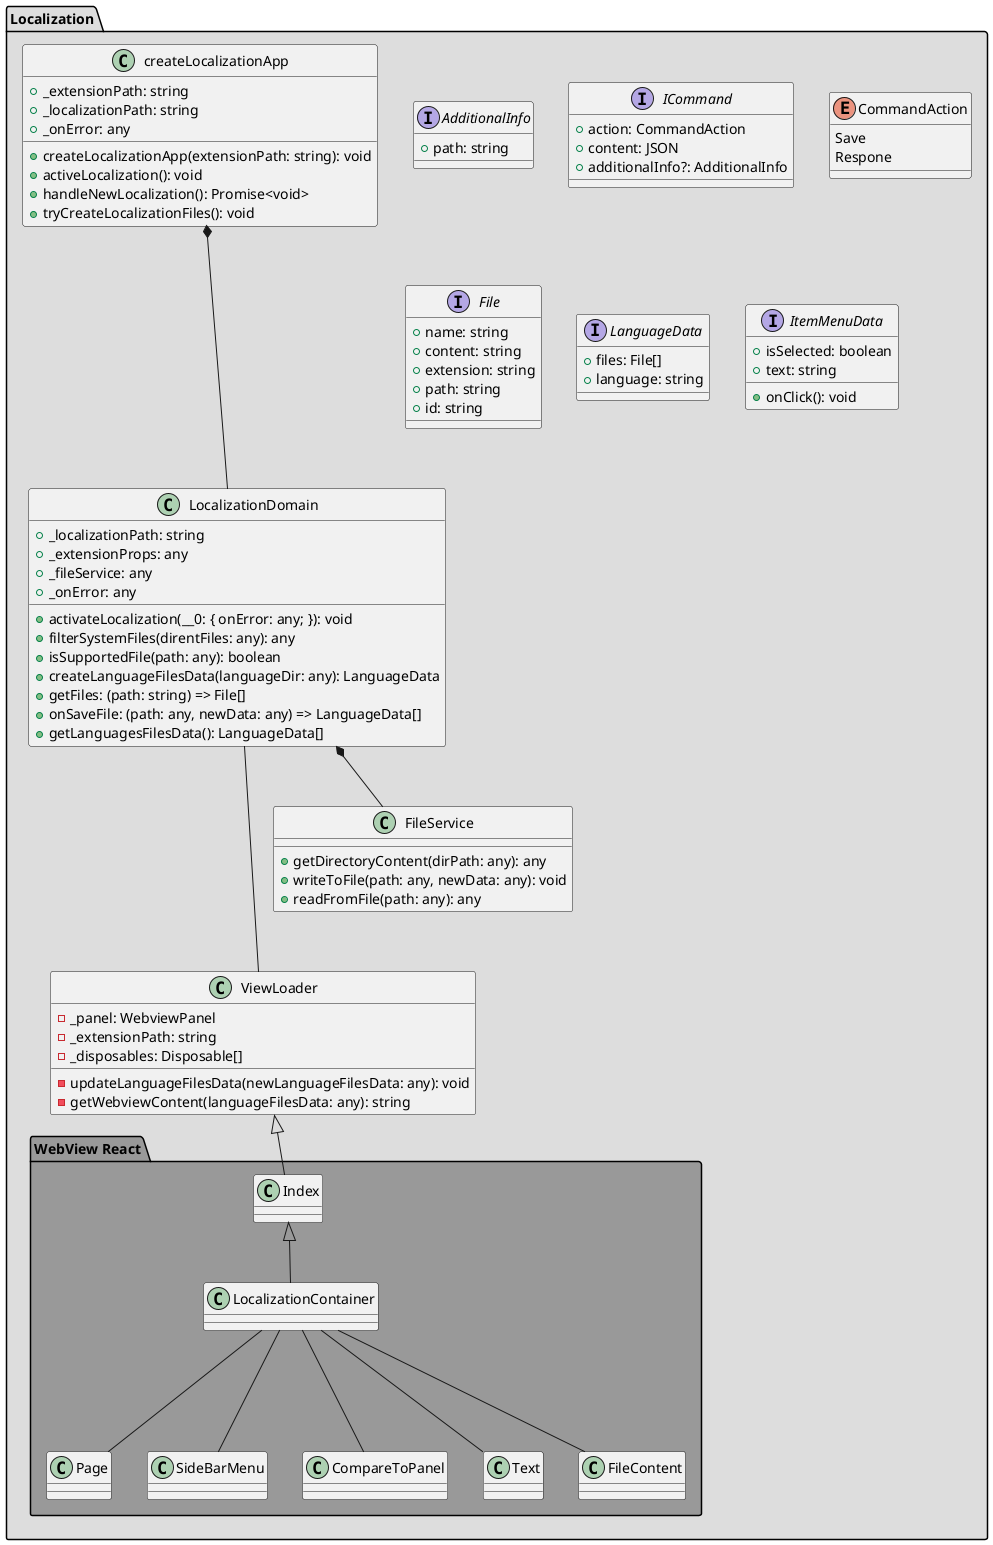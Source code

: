 @startuml

package Localization #DDDDDD{

interface AdditionalInfo {
    +path: string
}
interface ICommand {
    +action: CommandAction
    +content: JSON
    +additionalInfo?: AdditionalInfo
}
enum CommandAction {
    Save
    Respone
}
interface File {
    +name: string
    +content: string
    +extension: string
    +path: string
    +id: string
}
interface LanguageData {
    +files: File[]
    +language: string
}
interface ItemMenuData {
    +isSelected: boolean
    +onClick(): void
    +text: string
}

class ViewLoader {
    -_panel: WebviewPanel
    -_extensionPath: string
    -_disposables: Disposable[]
    -updateLanguageFilesData(newLanguageFilesData: any): void
    -getWebviewContent(languageFilesData: any): string
}

class createLocalizationApp {
    +_extensionPath: string
    +_localizationPath: string
    +_onError: any

    +createLocalizationApp(extensionPath: string): void
    +activeLocalization(): void
    +handleNewLocalization(): Promise<void>
    +tryCreateLocalizationFiles(): void

}


class LocalizationDomain {
    +_localizationPath: string
    +_extensionProps: any
    +_fileService: any
    +_onError: any
    +activateLocalization(__0: { onError: any; }): void
    +filterSystemFiles(direntFiles: any): any
    +isSupportedFile(path: any): boolean
    +createLanguageFilesData(languageDir: any): LanguageData
    +getFiles: (path: string) => File[]
    +onSaveFile: (path: any, newData: any) => LanguageData[]
    +getLanguagesFilesData(): LanguageData[]
}
createLocalizationApp *--- LocalizationDomain
LocalizationDomain *-- FileService
LocalizationDomain --- ViewLoader



class FileService {
    +getDirectoryContent(dirPath: any): any
    +writeToFile(path: any, newData: any): void
    +readFromFile(path: any): any
}


package "WebView React" #999999 {
 ViewLoader <|--Index
  class Index {}
  class LocalizationContainer{}
  class Page{}
  class SideBarMenu{}
  class CompareToPanel{}
  class Text{}
  class FileContent{}

  Index <|-- LocalizationContainer
  LocalizationContainer --- Page
  LocalizationContainer --- SideBarMenu
  LocalizationContainer --- CompareToPanel
  LocalizationContainer --- Text
  LocalizationContainer --- FileContent
}

}

@enduml




